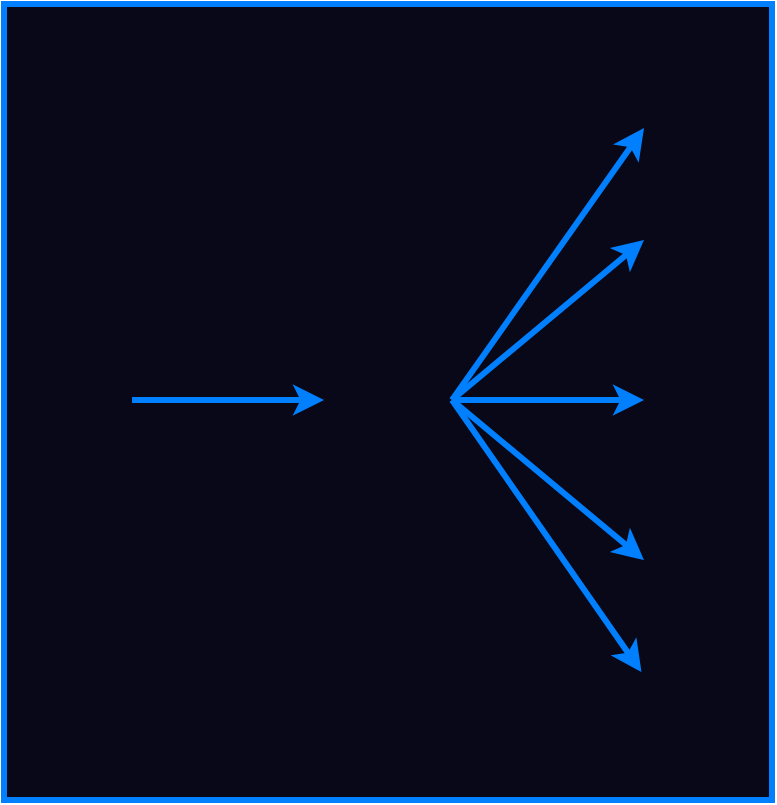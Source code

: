 <mxfile version="21.0.8" type="device"><diagram name="Page-1" id="20QfKe096-1Ds426kTLD"><mxGraphModel dx="880" dy="479" grid="1" gridSize="2" guides="1" tooltips="1" connect="1" arrows="1" fold="1" page="1" pageScale="1" pageWidth="850" pageHeight="1100" math="0" shadow="0"><root><mxCell id="0"/><mxCell id="1" parent="0"/><mxCell id="VchJcDS-CV_Pk1HxNsDB-12" value="" style="rounded=0;whiteSpace=wrap;html=1;fillColor=#080818;strokeColor=#0080FF;strokeWidth=3;" vertex="1" parent="1"><mxGeometry x="144" y="146" width="384" height="398" as="geometry"/></mxCell><mxCell id="VchJcDS-CV_Pk1HxNsDB-1" value="" style="shape=image;imageAspect=0;aspect=fixed;verticalLabelPosition=bottom;verticalAlign=top;image=https://raw.githubusercontent.com/vital987/vital987/master/assets/vault.svg;" vertex="1" parent="1"><mxGeometry x="160" y="320" width="48" height="48" as="geometry"/></mxCell><mxCell id="VchJcDS-CV_Pk1HxNsDB-2" value="" style="shape=image;imageAspect=0;aspect=fixed;verticalLabelPosition=bottom;verticalAlign=top;image=https://raw.githubusercontent.com/vital987/vital987/master/assets/jenkins.svg;" vertex="1" parent="1"><mxGeometry x="304" y="312" width="64" height="64" as="geometry"/></mxCell><mxCell id="VchJcDS-CV_Pk1HxNsDB-3" value="" style="shape=image;imageAspect=0;aspect=fixed;verticalLabelPosition=bottom;verticalAlign=top;image=https://raw.githubusercontent.com/vital987/vital987/master/assets/docker.svg;" vertex="1" parent="1"><mxGeometry x="464" y="240" width="48" height="48" as="geometry"/></mxCell><mxCell id="VchJcDS-CV_Pk1HxNsDB-4" value="" style="shape=image;imageAspect=0;aspect=fixed;verticalLabelPosition=bottom;verticalAlign=top;image=https://upload.wikimedia.org/wikipedia/commons/d/d5/Slack_icon_2019.svg;" vertex="1" parent="1"><mxGeometry x="464" y="400" width="48" height="48" as="geometry"/></mxCell><mxCell id="VchJcDS-CV_Pk1HxNsDB-6" value="" style="shape=image;imageAspect=0;aspect=fixed;verticalLabelPosition=bottom;verticalAlign=top;image=https://raw.githubusercontent.com/vital987/vital987/master/assets/github.svg;" vertex="1" parent="1"><mxGeometry x="464" y="160" width="48" height="48" as="geometry"/></mxCell><mxCell id="VchJcDS-CV_Pk1HxNsDB-7" value="" style="endArrow=classic;html=1;rounded=0;strokeWidth=3;strokeColor=#0080FF;exitX=1;exitY=0.5;exitDx=0;exitDy=0;entryX=0;entryY=0.5;entryDx=0;entryDy=0;" edge="1" parent="1" source="VchJcDS-CV_Pk1HxNsDB-1" target="VchJcDS-CV_Pk1HxNsDB-2"><mxGeometry width="50" height="50" relative="1" as="geometry"><mxPoint x="246" y="276" as="sourcePoint"/><mxPoint x="296" y="226" as="targetPoint"/></mxGeometry></mxCell><mxCell id="VchJcDS-CV_Pk1HxNsDB-8" value="" style="endArrow=classic;html=1;rounded=0;strokeWidth=3;strokeColor=#0080FF;exitX=1;exitY=0.5;exitDx=0;exitDy=0;entryX=0;entryY=1;entryDx=0;entryDy=0;" edge="1" parent="1" source="VchJcDS-CV_Pk1HxNsDB-2" target="VchJcDS-CV_Pk1HxNsDB-6"><mxGeometry width="50" height="50" relative="1" as="geometry"><mxPoint x="210" y="346" as="sourcePoint"/><mxPoint x="306" y="346" as="targetPoint"/></mxGeometry></mxCell><mxCell id="VchJcDS-CV_Pk1HxNsDB-9" value="" style="endArrow=classic;html=1;rounded=0;strokeWidth=3;strokeColor=#0080FF;exitX=1;exitY=0.5;exitDx=0;exitDy=0;entryX=0;entryY=0.5;entryDx=0;entryDy=0;" edge="1" parent="1" source="VchJcDS-CV_Pk1HxNsDB-2" target="VchJcDS-CV_Pk1HxNsDB-3"><mxGeometry width="50" height="50" relative="1" as="geometry"><mxPoint x="212" y="348" as="sourcePoint"/><mxPoint x="308" y="348" as="targetPoint"/></mxGeometry></mxCell><mxCell id="VchJcDS-CV_Pk1HxNsDB-10" value="" style="endArrow=classic;html=1;rounded=0;strokeWidth=3;strokeColor=#0080FF;exitX=1;exitY=0.5;exitDx=0;exitDy=0;entryX=0;entryY=0.5;entryDx=0;entryDy=0;" edge="1" parent="1" source="VchJcDS-CV_Pk1HxNsDB-2" target="VchJcDS-CV_Pk1HxNsDB-16"><mxGeometry width="50" height="50" relative="1" as="geometry"><mxPoint x="214" y="350" as="sourcePoint"/><mxPoint x="630" y="332" as="targetPoint"/></mxGeometry></mxCell><mxCell id="VchJcDS-CV_Pk1HxNsDB-11" value="" style="endArrow=classic;html=1;rounded=0;strokeWidth=3;strokeColor=#0080FF;exitX=1;exitY=0.5;exitDx=0;exitDy=0;entryX=0;entryY=0.5;entryDx=0;entryDy=0;" edge="1" parent="1" source="VchJcDS-CV_Pk1HxNsDB-2" target="VchJcDS-CV_Pk1HxNsDB-4"><mxGeometry width="50" height="50" relative="1" as="geometry"><mxPoint x="210" y="346" as="sourcePoint"/><mxPoint x="306" y="346" as="targetPoint"/></mxGeometry></mxCell><mxCell id="VchJcDS-CV_Pk1HxNsDB-14" value="" style="endArrow=classic;html=1;rounded=0;strokeWidth=3;strokeColor=#0080FF;exitX=1;exitY=0.5;exitDx=0;exitDy=0;entryX=0;entryY=0;entryDx=0;entryDy=0;" edge="1" parent="1" source="VchJcDS-CV_Pk1HxNsDB-2" target="VchJcDS-CV_Pk1HxNsDB-17"><mxGeometry width="50" height="50" relative="1" as="geometry"><mxPoint x="648" y="408" as="sourcePoint"/><mxPoint x="666" y="408" as="targetPoint"/></mxGeometry></mxCell><mxCell id="VchJcDS-CV_Pk1HxNsDB-16" value="" style="shape=image;imageAspect=0;aspect=fixed;verticalLabelPosition=bottom;verticalAlign=top;image=https://raw.githubusercontent.com/vital987/vital987/master/assets/ansible.svg;" vertex="1" parent="1"><mxGeometry x="464" y="320" width="48" height="48" as="geometry"/></mxCell><mxCell id="VchJcDS-CV_Pk1HxNsDB-17" value="" style="shape=image;imageAspect=0;aspect=fixed;verticalLabelPosition=bottom;verticalAlign=top;image=https://cdn.worldvectorlogo.com/logos/sonarqube-1.svg;" vertex="1" parent="1"><mxGeometry x="462.73" y="480" width="50.53" height="48" as="geometry"/></mxCell></root></mxGraphModel></diagram></mxfile>
